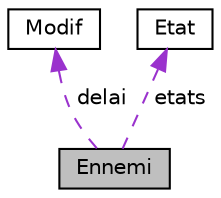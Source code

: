 digraph "Ennemi"
{
  edge [fontname="Helvetica",fontsize="10",labelfontname="Helvetica",labelfontsize="10"];
  node [fontname="Helvetica",fontsize="10",shape=record];
  Node1 [label="Ennemi",height=0.2,width=0.4,color="black", fillcolor="grey75", style="filled", fontcolor="black"];
  Node2 -> Node1 [dir="back",color="darkorchid3",fontsize="10",style="dashed",label=" delai" ,fontname="Helvetica"];
  Node2 [label="Modif",height=0.2,width=0.4,color="black", fillcolor="white", style="filled",URL="$struct_modif.html",tooltip="Structure des modifications des statistiques. "];
  Node3 -> Node1 [dir="back",color="darkorchid3",fontsize="10",style="dashed",label=" etats" ,fontname="Helvetica"];
  Node3 [label="Etat",height=0.2,width=0.4,color="black", fillcolor="white", style="filled",URL="$struct_etat.html",tooltip="Structure des etats (empoissoné, gelé, brulé) "];
}
